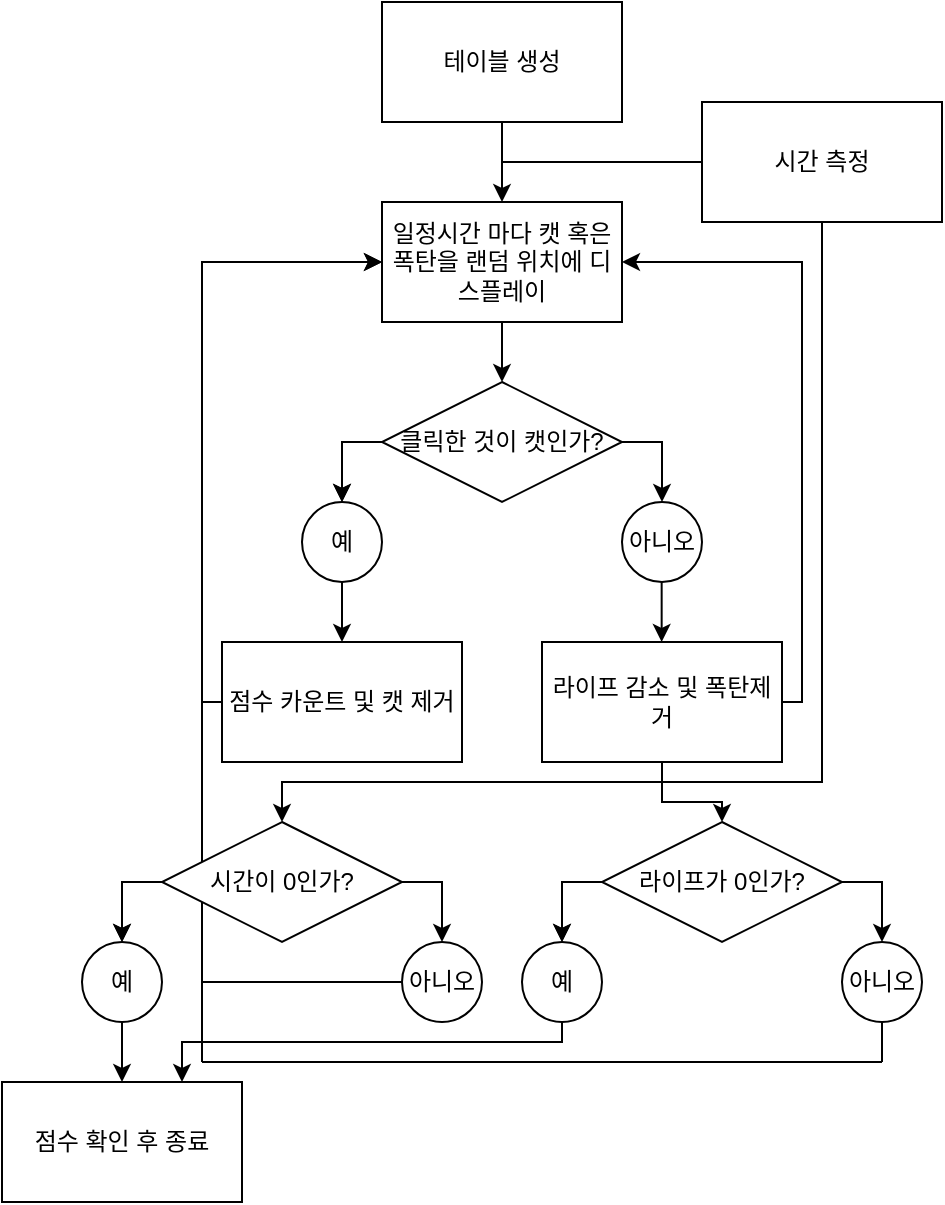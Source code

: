 <mxfile version="16.5.1" type="device"><diagram id="CoQ2O28PI68OsRfiRhM6" name="페이지-1"><mxGraphModel dx="729" dy="707" grid="1" gridSize="10" guides="1" tooltips="1" connect="1" arrows="1" fold="1" page="1" pageScale="1" pageWidth="827" pageHeight="1169" math="0" shadow="0"><root><mxCell id="0"/><mxCell id="1" parent="0"/><mxCell id="dZ31H6b9E3d4goZqUwzB-20" style="edgeStyle=orthogonalEdgeStyle;rounded=0;orthogonalLoop=1;jettySize=auto;html=1;entryX=0.5;entryY=0;entryDx=0;entryDy=0;" parent="1" source="dZ31H6b9E3d4goZqUwzB-1" target="dZ31H6b9E3d4goZqUwzB-2" edge="1"><mxGeometry relative="1" as="geometry"/></mxCell><mxCell id="dZ31H6b9E3d4goZqUwzB-1" value="테이블 생성" style="rounded=0;whiteSpace=wrap;html=1;" parent="1" vertex="1"><mxGeometry x="200" y="110" width="120" height="60" as="geometry"/></mxCell><mxCell id="dZ31H6b9E3d4goZqUwzB-36" style="edgeStyle=orthogonalEdgeStyle;rounded=0;orthogonalLoop=1;jettySize=auto;html=1;entryX=0.5;entryY=0;entryDx=0;entryDy=0;" parent="1" source="dZ31H6b9E3d4goZqUwzB-2" target="dZ31H6b9E3d4goZqUwzB-3" edge="1"><mxGeometry relative="1" as="geometry"/></mxCell><mxCell id="dZ31H6b9E3d4goZqUwzB-2" value="일정시간 마다 캣 혹은 폭탄을 랜덤 위치에 디스플레이" style="rounded=0;whiteSpace=wrap;html=1;" parent="1" vertex="1"><mxGeometry x="200" y="210" width="120" height="60" as="geometry"/></mxCell><mxCell id="dZ31H6b9E3d4goZqUwzB-7" style="edgeStyle=orthogonalEdgeStyle;rounded=0;orthogonalLoop=1;jettySize=auto;html=1;entryX=0.5;entryY=0;entryDx=0;entryDy=0;" parent="1" source="dZ31H6b9E3d4goZqUwzB-3" target="dZ31H6b9E3d4goZqUwzB-5" edge="1"><mxGeometry relative="1" as="geometry"><mxPoint x="180" y="350" as="targetPoint"/><Array as="points"><mxPoint x="180" y="330"/></Array></mxGeometry></mxCell><mxCell id="dZ31H6b9E3d4goZqUwzB-3" value="클릭한 것이 캣인가?" style="rhombus;whiteSpace=wrap;html=1;" parent="1" vertex="1"><mxGeometry x="200" y="300" width="120" height="60" as="geometry"/></mxCell><mxCell id="dZ31H6b9E3d4goZqUwzB-23" style="edgeStyle=orthogonalEdgeStyle;rounded=0;orthogonalLoop=1;jettySize=auto;html=1;entryX=0.5;entryY=0;entryDx=0;entryDy=0;" parent="1" source="dZ31H6b9E3d4goZqUwzB-5" target="dZ31H6b9E3d4goZqUwzB-19" edge="1"><mxGeometry relative="1" as="geometry"/></mxCell><mxCell id="dZ31H6b9E3d4goZqUwzB-5" value="예" style="ellipse;whiteSpace=wrap;html=1;aspect=fixed;" parent="1" vertex="1"><mxGeometry x="160" y="360" width="40" height="40" as="geometry"/></mxCell><mxCell id="dZ31H6b9E3d4goZqUwzB-6" value="아니오" style="ellipse;whiteSpace=wrap;html=1;aspect=fixed;" parent="1" vertex="1"><mxGeometry x="320" y="360" width="40" height="40" as="geometry"/></mxCell><mxCell id="dZ31H6b9E3d4goZqUwzB-11" style="edgeStyle=orthogonalEdgeStyle;rounded=0;orthogonalLoop=1;jettySize=auto;html=1;entryX=0.5;entryY=0;entryDx=0;entryDy=0;" parent="1" edge="1"><mxGeometry relative="1" as="geometry"><mxPoint x="180" y="360" as="targetPoint"/><mxPoint x="200" y="330" as="sourcePoint"/><Array as="points"><mxPoint x="180" y="330"/></Array></mxGeometry></mxCell><mxCell id="dZ31H6b9E3d4goZqUwzB-12" style="edgeStyle=orthogonalEdgeStyle;rounded=0;orthogonalLoop=1;jettySize=auto;html=1;entryX=0.5;entryY=0;entryDx=0;entryDy=0;" parent="1" edge="1"><mxGeometry relative="1" as="geometry"><mxPoint x="340" y="360" as="targetPoint"/><mxPoint x="320" y="330" as="sourcePoint"/><Array as="points"><mxPoint x="340" y="330"/></Array></mxGeometry></mxCell><mxCell id="dZ31H6b9E3d4goZqUwzB-24" style="edgeStyle=orthogonalEdgeStyle;rounded=0;orthogonalLoop=1;jettySize=auto;html=1;entryX=0;entryY=0.5;entryDx=0;entryDy=0;" parent="1" source="dZ31H6b9E3d4goZqUwzB-19" target="dZ31H6b9E3d4goZqUwzB-2" edge="1"><mxGeometry relative="1" as="geometry"><mxPoint x="190" y="240" as="targetPoint"/><Array as="points"><mxPoint x="110" y="460"/><mxPoint x="110" y="240"/></Array></mxGeometry></mxCell><mxCell id="dZ31H6b9E3d4goZqUwzB-19" value="점수 카운트 및 캣 제거" style="rounded=0;whiteSpace=wrap;html=1;" parent="1" vertex="1"><mxGeometry x="120" y="430" width="120" height="60" as="geometry"/></mxCell><mxCell id="dZ31H6b9E3d4goZqUwzB-21" value="" style="endArrow=none;html=1;rounded=0;" parent="1" edge="1"><mxGeometry width="50" height="50" relative="1" as="geometry"><mxPoint x="260" y="190" as="sourcePoint"/><mxPoint x="360" y="190" as="targetPoint"/></mxGeometry></mxCell><mxCell id="n8j-re04Qa5t4qqMFMgC-17" style="edgeStyle=orthogonalEdgeStyle;rounded=0;orthogonalLoop=1;jettySize=auto;html=1;entryX=0.5;entryY=0;entryDx=0;entryDy=0;" edge="1" parent="1" source="dZ31H6b9E3d4goZqUwzB-22" target="n8j-re04Qa5t4qqMFMgC-11"><mxGeometry relative="1" as="geometry"><Array as="points"><mxPoint x="420" y="500"/><mxPoint x="150" y="500"/></Array></mxGeometry></mxCell><mxCell id="dZ31H6b9E3d4goZqUwzB-22" value="시간 측정" style="rounded=0;whiteSpace=wrap;html=1;" parent="1" vertex="1"><mxGeometry x="360" y="160" width="120" height="60" as="geometry"/></mxCell><mxCell id="n8j-re04Qa5t4qqMFMgC-3" style="edgeStyle=orthogonalEdgeStyle;rounded=0;orthogonalLoop=1;jettySize=auto;html=1;entryX=1;entryY=0.5;entryDx=0;entryDy=0;" edge="1" parent="1" source="dZ31H6b9E3d4goZqUwzB-32" target="dZ31H6b9E3d4goZqUwzB-2"><mxGeometry relative="1" as="geometry"><mxPoint x="430" y="240.0" as="targetPoint"/><Array as="points"><mxPoint x="410" y="460"/><mxPoint x="410" y="240"/></Array></mxGeometry></mxCell><mxCell id="n8j-re04Qa5t4qqMFMgC-18" style="edgeStyle=orthogonalEdgeStyle;rounded=0;orthogonalLoop=1;jettySize=auto;html=1;entryX=0.5;entryY=0;entryDx=0;entryDy=0;" edge="1" parent="1" source="dZ31H6b9E3d4goZqUwzB-32" target="n8j-re04Qa5t4qqMFMgC-5"><mxGeometry relative="1" as="geometry"/></mxCell><mxCell id="dZ31H6b9E3d4goZqUwzB-32" value="라이프 감소 및 폭탄제거" style="rounded=0;whiteSpace=wrap;html=1;" parent="1" vertex="1"><mxGeometry x="280" y="430" width="120" height="60" as="geometry"/></mxCell><mxCell id="dZ31H6b9E3d4goZqUwzB-35" style="edgeStyle=orthogonalEdgeStyle;rounded=0;orthogonalLoop=1;jettySize=auto;html=1;entryX=0.5;entryY=0;entryDx=0;entryDy=0;" parent="1" edge="1"><mxGeometry relative="1" as="geometry"><mxPoint x="339.83" y="400" as="sourcePoint"/><mxPoint x="339.83" y="430" as="targetPoint"/></mxGeometry></mxCell><mxCell id="n8j-re04Qa5t4qqMFMgC-4" style="edgeStyle=orthogonalEdgeStyle;rounded=0;orthogonalLoop=1;jettySize=auto;html=1;entryX=0.5;entryY=0;entryDx=0;entryDy=0;" edge="1" source="n8j-re04Qa5t4qqMFMgC-5" target="n8j-re04Qa5t4qqMFMgC-6" parent="1"><mxGeometry relative="1" as="geometry"><mxPoint x="290" y="570" as="targetPoint"/><Array as="points"><mxPoint x="290" y="550"/></Array></mxGeometry></mxCell><mxCell id="n8j-re04Qa5t4qqMFMgC-5" value="라이프가 0인가?" style="rhombus;whiteSpace=wrap;html=1;" vertex="1" parent="1"><mxGeometry x="310" y="520" width="120" height="60" as="geometry"/></mxCell><mxCell id="n8j-re04Qa5t4qqMFMgC-21" style="edgeStyle=orthogonalEdgeStyle;rounded=0;orthogonalLoop=1;jettySize=auto;html=1;entryX=0.75;entryY=0;entryDx=0;entryDy=0;" edge="1" parent="1" source="n8j-re04Qa5t4qqMFMgC-6" target="n8j-re04Qa5t4qqMFMgC-19"><mxGeometry relative="1" as="geometry"><Array as="points"><mxPoint x="290" y="630"/><mxPoint x="100" y="630"/></Array></mxGeometry></mxCell><mxCell id="n8j-re04Qa5t4qqMFMgC-6" value="예" style="ellipse;whiteSpace=wrap;html=1;aspect=fixed;" vertex="1" parent="1"><mxGeometry x="270" y="580" width="40" height="40" as="geometry"/></mxCell><mxCell id="n8j-re04Qa5t4qqMFMgC-7" value="아니오" style="ellipse;whiteSpace=wrap;html=1;aspect=fixed;" vertex="1" parent="1"><mxGeometry x="430" y="580" width="40" height="40" as="geometry"/></mxCell><mxCell id="n8j-re04Qa5t4qqMFMgC-8" style="edgeStyle=orthogonalEdgeStyle;rounded=0;orthogonalLoop=1;jettySize=auto;html=1;entryX=0.5;entryY=0;entryDx=0;entryDy=0;" edge="1" parent="1"><mxGeometry relative="1" as="geometry"><mxPoint x="290" y="580" as="targetPoint"/><mxPoint x="310" y="550" as="sourcePoint"/><Array as="points"><mxPoint x="290" y="550"/></Array></mxGeometry></mxCell><mxCell id="n8j-re04Qa5t4qqMFMgC-9" style="edgeStyle=orthogonalEdgeStyle;rounded=0;orthogonalLoop=1;jettySize=auto;html=1;entryX=0.5;entryY=0;entryDx=0;entryDy=0;" edge="1" parent="1"><mxGeometry relative="1" as="geometry"><mxPoint x="450" y="580" as="targetPoint"/><mxPoint x="430" y="550" as="sourcePoint"/><Array as="points"><mxPoint x="450" y="550"/></Array></mxGeometry></mxCell><mxCell id="n8j-re04Qa5t4qqMFMgC-10" style="edgeStyle=orthogonalEdgeStyle;rounded=0;orthogonalLoop=1;jettySize=auto;html=1;entryX=0.5;entryY=0;entryDx=0;entryDy=0;" edge="1" source="n8j-re04Qa5t4qqMFMgC-11" target="n8j-re04Qa5t4qqMFMgC-12" parent="1"><mxGeometry relative="1" as="geometry"><mxPoint x="70" y="570" as="targetPoint"/><Array as="points"><mxPoint x="70" y="550"/></Array></mxGeometry></mxCell><mxCell id="n8j-re04Qa5t4qqMFMgC-20" style="edgeStyle=orthogonalEdgeStyle;rounded=0;orthogonalLoop=1;jettySize=auto;html=1;entryX=0.5;entryY=0;entryDx=0;entryDy=0;" edge="1" parent="1" source="n8j-re04Qa5t4qqMFMgC-12" target="n8j-re04Qa5t4qqMFMgC-19"><mxGeometry relative="1" as="geometry"/></mxCell><mxCell id="n8j-re04Qa5t4qqMFMgC-12" value="예" style="ellipse;whiteSpace=wrap;html=1;aspect=fixed;" vertex="1" parent="1"><mxGeometry x="50" y="580" width="40" height="40" as="geometry"/></mxCell><mxCell id="n8j-re04Qa5t4qqMFMgC-22" style="edgeStyle=orthogonalEdgeStyle;rounded=0;orthogonalLoop=1;jettySize=auto;html=1;" edge="1" parent="1" source="n8j-re04Qa5t4qqMFMgC-13"><mxGeometry relative="1" as="geometry"><mxPoint x="200" y="240" as="targetPoint"/><Array as="points"><mxPoint x="110" y="600"/></Array></mxGeometry></mxCell><mxCell id="n8j-re04Qa5t4qqMFMgC-13" value="아니오" style="ellipse;whiteSpace=wrap;html=1;aspect=fixed;" vertex="1" parent="1"><mxGeometry x="210" y="580" width="40" height="40" as="geometry"/></mxCell><mxCell id="n8j-re04Qa5t4qqMFMgC-14" style="edgeStyle=orthogonalEdgeStyle;rounded=0;orthogonalLoop=1;jettySize=auto;html=1;entryX=0.5;entryY=0;entryDx=0;entryDy=0;" edge="1" parent="1"><mxGeometry relative="1" as="geometry"><mxPoint x="70" y="580" as="targetPoint"/><mxPoint x="90" y="550" as="sourcePoint"/><Array as="points"><mxPoint x="70" y="550"/></Array></mxGeometry></mxCell><mxCell id="n8j-re04Qa5t4qqMFMgC-15" style="edgeStyle=orthogonalEdgeStyle;rounded=0;orthogonalLoop=1;jettySize=auto;html=1;entryX=0.5;entryY=0;entryDx=0;entryDy=0;" edge="1" parent="1"><mxGeometry relative="1" as="geometry"><mxPoint x="230" y="580" as="targetPoint"/><mxPoint x="210" y="550" as="sourcePoint"/><Array as="points"><mxPoint x="230" y="550"/></Array></mxGeometry></mxCell><mxCell id="n8j-re04Qa5t4qqMFMgC-19" value="점수 확인 후 종료" style="rounded=0;whiteSpace=wrap;html=1;" vertex="1" parent="1"><mxGeometry x="10" y="650" width="120" height="60" as="geometry"/></mxCell><mxCell id="n8j-re04Qa5t4qqMFMgC-11" value="시간이 0인가?" style="rhombus;whiteSpace=wrap;html=1;" vertex="1" parent="1"><mxGeometry x="90" y="520" width="120" height="60" as="geometry"/></mxCell><mxCell id="n8j-re04Qa5t4qqMFMgC-25" value="" style="endArrow=none;html=1;rounded=0;entryX=0.5;entryY=1;entryDx=0;entryDy=0;" edge="1" parent="1" target="n8j-re04Qa5t4qqMFMgC-7"><mxGeometry width="50" height="50" relative="1" as="geometry"><mxPoint x="450" y="640" as="sourcePoint"/><mxPoint x="360" y="650" as="targetPoint"/></mxGeometry></mxCell><mxCell id="n8j-re04Qa5t4qqMFMgC-26" value="" style="endArrow=none;html=1;rounded=0;" edge="1" parent="1"><mxGeometry width="50" height="50" relative="1" as="geometry"><mxPoint x="110" y="640" as="sourcePoint"/><mxPoint x="450" y="640" as="targetPoint"/></mxGeometry></mxCell><mxCell id="n8j-re04Qa5t4qqMFMgC-27" value="" style="endArrow=none;html=1;rounded=0;" edge="1" parent="1"><mxGeometry width="50" height="50" relative="1" as="geometry"><mxPoint x="110" y="640" as="sourcePoint"/><mxPoint x="110" y="600" as="targetPoint"/></mxGeometry></mxCell></root></mxGraphModel></diagram></mxfile>